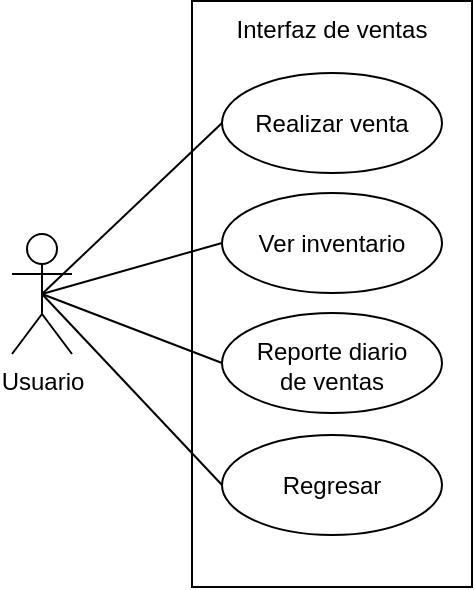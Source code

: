 <mxfile version="22.1.7" type="github">
  <diagram name="Página-1" id="cMRzL3-NW-OwN9MfLpKQ">
    <mxGraphModel dx="1050" dy="522" grid="1" gridSize="10" guides="1" tooltips="1" connect="1" arrows="1" fold="1" page="1" pageScale="1" pageWidth="1169" pageHeight="827" math="0" shadow="0">
      <root>
        <mxCell id="0" />
        <mxCell id="1" parent="0" />
        <mxCell id="x8vWO0qpcUhUxV6mQIF7-1" value="Usuario" style="shape=umlActor;verticalLabelPosition=bottom;verticalAlign=top;html=1;outlineConnect=0;fillColor=none;" parent="1" vertex="1">
          <mxGeometry x="170" y="238" width="30" height="60" as="geometry" />
        </mxCell>
        <mxCell id="x8vWO0qpcUhUxV6mQIF7-2" value="Interfaz de ventas" style="rounded=0;whiteSpace=wrap;html=1;fillColor=none;verticalAlign=top;" parent="1" vertex="1">
          <mxGeometry x="260" y="121.5" width="140" height="293" as="geometry" />
        </mxCell>
        <mxCell id="x8vWO0qpcUhUxV6mQIF7-3" value="Realizar venta" style="ellipse;whiteSpace=wrap;html=1;fillColor=none;" parent="1" vertex="1">
          <mxGeometry x="275" y="157.5" width="110" height="50" as="geometry" />
        </mxCell>
        <mxCell id="x8vWO0qpcUhUxV6mQIF7-4" value="Ver inventario" style="ellipse;whiteSpace=wrap;html=1;fillColor=none;" parent="1" vertex="1">
          <mxGeometry x="275" y="217.5" width="110" height="50" as="geometry" />
        </mxCell>
        <mxCell id="x8vWO0qpcUhUxV6mQIF7-5" value="Reporte diario&lt;br&gt;de ventas" style="ellipse;whiteSpace=wrap;html=1;fillColor=none;spacingTop=3;" parent="1" vertex="1">
          <mxGeometry x="275" y="277.5" width="110" height="50" as="geometry" />
        </mxCell>
        <mxCell id="x8vWO0qpcUhUxV6mQIF7-6" value="" style="endArrow=none;html=1;rounded=0;exitX=0.5;exitY=0.5;exitDx=0;exitDy=0;exitPerimeter=0;entryX=0;entryY=0.5;entryDx=0;entryDy=0;" parent="1" source="x8vWO0qpcUhUxV6mQIF7-1" target="x8vWO0qpcUhUxV6mQIF7-3" edge="1">
          <mxGeometry width="50" height="50" relative="1" as="geometry">
            <mxPoint x="150" y="440" as="sourcePoint" />
            <mxPoint x="200" y="390" as="targetPoint" />
          </mxGeometry>
        </mxCell>
        <mxCell id="x8vWO0qpcUhUxV6mQIF7-7" value="" style="endArrow=none;html=1;rounded=0;exitX=0.5;exitY=0.5;exitDx=0;exitDy=0;exitPerimeter=0;entryX=0;entryY=0.5;entryDx=0;entryDy=0;" parent="1" source="x8vWO0qpcUhUxV6mQIF7-1" target="x8vWO0qpcUhUxV6mQIF7-4" edge="1">
          <mxGeometry width="50" height="50" relative="1" as="geometry">
            <mxPoint x="195" y="270" as="sourcePoint" />
            <mxPoint x="295" y="205" as="targetPoint" />
          </mxGeometry>
        </mxCell>
        <mxCell id="x8vWO0qpcUhUxV6mQIF7-8" value="" style="endArrow=none;html=1;rounded=0;entryX=0;entryY=0.5;entryDx=0;entryDy=0;exitX=0.5;exitY=0.5;exitDx=0;exitDy=0;exitPerimeter=0;" parent="1" source="x8vWO0qpcUhUxV6mQIF7-1" target="x8vWO0qpcUhUxV6mQIF7-5" edge="1">
          <mxGeometry width="50" height="50" relative="1" as="geometry">
            <mxPoint x="195" y="270" as="sourcePoint" />
            <mxPoint x="295" y="265" as="targetPoint" />
          </mxGeometry>
        </mxCell>
        <mxCell id="R5iUaqimGx2eMHDpcjb--1" value="Regresar" style="ellipse;whiteSpace=wrap;html=1;fillColor=none;" vertex="1" parent="1">
          <mxGeometry x="275" y="338.5" width="110" height="50" as="geometry" />
        </mxCell>
        <mxCell id="R5iUaqimGx2eMHDpcjb--3" value="" style="endArrow=none;html=1;rounded=0;entryX=0;entryY=0.5;entryDx=0;entryDy=0;exitX=0.5;exitY=0.5;exitDx=0;exitDy=0;exitPerimeter=0;" edge="1" parent="1" source="x8vWO0qpcUhUxV6mQIF7-1" target="R5iUaqimGx2eMHDpcjb--1">
          <mxGeometry width="50" height="50" relative="1" as="geometry">
            <mxPoint x="195" y="278" as="sourcePoint" />
            <mxPoint x="285" y="313" as="targetPoint" />
          </mxGeometry>
        </mxCell>
      </root>
    </mxGraphModel>
  </diagram>
</mxfile>
